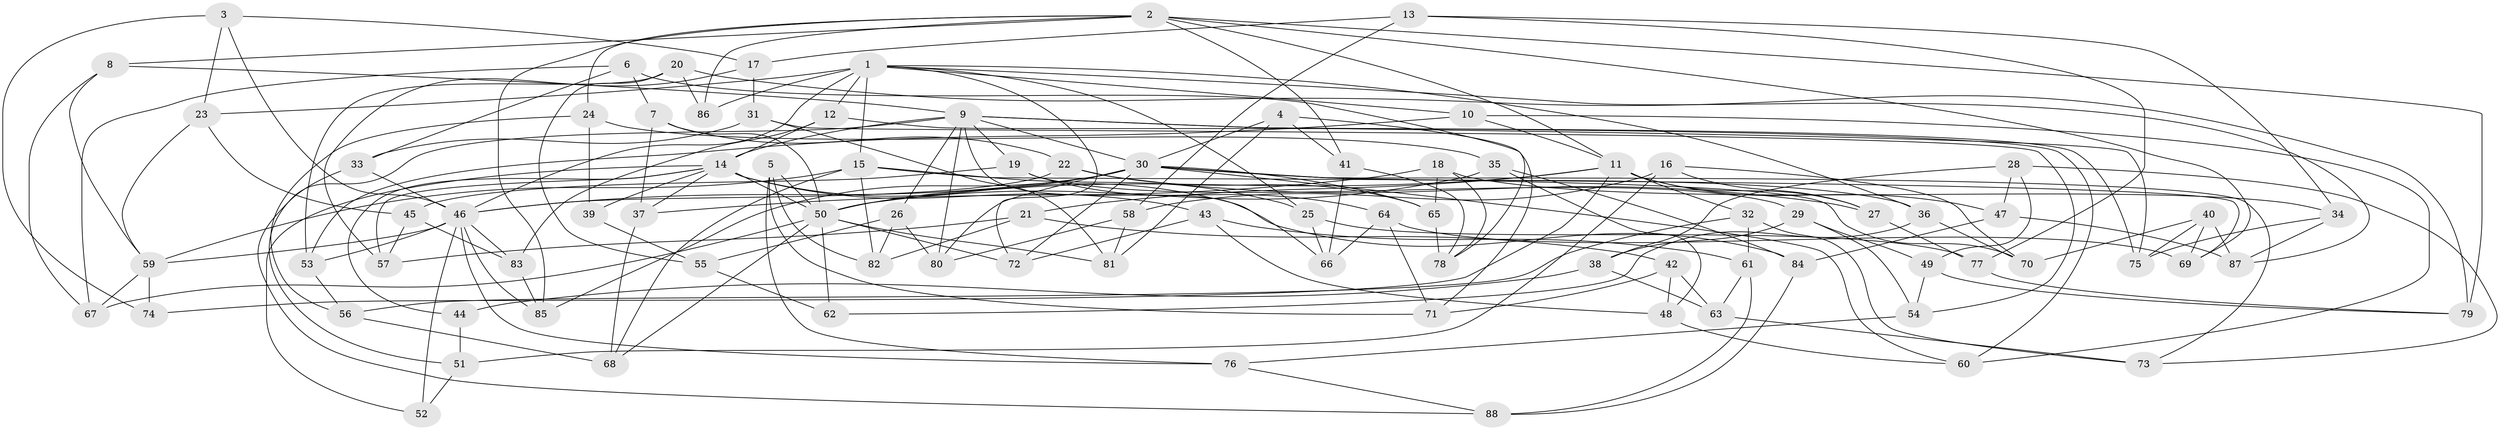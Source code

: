 // original degree distribution, {4: 1.0}
// Generated by graph-tools (version 1.1) at 2025/54/03/04/25 22:54:03]
// undirected, 88 vertices, 199 edges
graph export_dot {
  node [color=gray90,style=filled];
  1;
  2;
  3;
  4;
  5;
  6;
  7;
  8;
  9;
  10;
  11;
  12;
  13;
  14;
  15;
  16;
  17;
  18;
  19;
  20;
  21;
  22;
  23;
  24;
  25;
  26;
  27;
  28;
  29;
  30;
  31;
  32;
  33;
  34;
  35;
  36;
  37;
  38;
  39;
  40;
  41;
  42;
  43;
  44;
  45;
  46;
  47;
  48;
  49;
  50;
  51;
  52;
  53;
  54;
  55;
  56;
  57;
  58;
  59;
  60;
  61;
  62;
  63;
  64;
  65;
  66;
  67;
  68;
  69;
  70;
  71;
  72;
  73;
  74;
  75;
  76;
  77;
  78;
  79;
  80;
  81;
  82;
  83;
  84;
  85;
  86;
  87;
  88;
  1 -- 10 [weight=1.0];
  1 -- 12 [weight=1.0];
  1 -- 15 [weight=3.0];
  1 -- 23 [weight=1.0];
  1 -- 25 [weight=1.0];
  1 -- 36 [weight=1.0];
  1 -- 46 [weight=1.0];
  1 -- 72 [weight=1.0];
  1 -- 86 [weight=1.0];
  1 -- 87 [weight=1.0];
  2 -- 8 [weight=1.0];
  2 -- 11 [weight=2.0];
  2 -- 24 [weight=1.0];
  2 -- 41 [weight=1.0];
  2 -- 69 [weight=1.0];
  2 -- 79 [weight=1.0];
  2 -- 85 [weight=1.0];
  2 -- 86 [weight=2.0];
  3 -- 17 [weight=1.0];
  3 -- 23 [weight=1.0];
  3 -- 46 [weight=1.0];
  3 -- 74 [weight=1.0];
  4 -- 30 [weight=1.0];
  4 -- 41 [weight=1.0];
  4 -- 71 [weight=1.0];
  4 -- 81 [weight=1.0];
  5 -- 50 [weight=1.0];
  5 -- 71 [weight=1.0];
  5 -- 76 [weight=1.0];
  5 -- 82 [weight=1.0];
  6 -- 7 [weight=1.0];
  6 -- 33 [weight=1.0];
  6 -- 67 [weight=1.0];
  6 -- 78 [weight=1.0];
  7 -- 22 [weight=1.0];
  7 -- 37 [weight=1.0];
  7 -- 50 [weight=1.0];
  8 -- 9 [weight=1.0];
  8 -- 59 [weight=1.0];
  8 -- 67 [weight=1.0];
  9 -- 14 [weight=1.0];
  9 -- 19 [weight=1.0];
  9 -- 26 [weight=1.0];
  9 -- 30 [weight=1.0];
  9 -- 51 [weight=1.0];
  9 -- 60 [weight=1.0];
  9 -- 66 [weight=1.0];
  9 -- 75 [weight=1.0];
  9 -- 80 [weight=1.0];
  10 -- 11 [weight=1.0];
  10 -- 53 [weight=1.0];
  10 -- 60 [weight=1.0];
  11 -- 21 [weight=1.0];
  11 -- 27 [weight=1.0];
  11 -- 32 [weight=1.0];
  11 -- 47 [weight=1.0];
  11 -- 50 [weight=1.0];
  11 -- 74 [weight=2.0];
  12 -- 14 [weight=1.0];
  12 -- 75 [weight=1.0];
  12 -- 83 [weight=1.0];
  13 -- 17 [weight=1.0];
  13 -- 34 [weight=1.0];
  13 -- 58 [weight=1.0];
  13 -- 77 [weight=1.0];
  14 -- 37 [weight=1.0];
  14 -- 39 [weight=2.0];
  14 -- 43 [weight=1.0];
  14 -- 44 [weight=2.0];
  14 -- 50 [weight=1.0];
  14 -- 52 [weight=1.0];
  14 -- 57 [weight=1.0];
  14 -- 84 [weight=1.0];
  15 -- 25 [weight=1.0];
  15 -- 59 [weight=3.0];
  15 -- 68 [weight=1.0];
  15 -- 69 [weight=1.0];
  15 -- 82 [weight=1.0];
  16 -- 27 [weight=1.0];
  16 -- 51 [weight=1.0];
  16 -- 58 [weight=1.0];
  16 -- 70 [weight=1.0];
  17 -- 31 [weight=1.0];
  17 -- 57 [weight=1.0];
  18 -- 34 [weight=1.0];
  18 -- 37 [weight=1.0];
  18 -- 65 [weight=1.0];
  18 -- 78 [weight=1.0];
  19 -- 29 [weight=1.0];
  19 -- 45 [weight=1.0];
  19 -- 64 [weight=1.0];
  20 -- 53 [weight=1.0];
  20 -- 55 [weight=1.0];
  20 -- 79 [weight=1.0];
  20 -- 86 [weight=1.0];
  21 -- 42 [weight=1.0];
  21 -- 57 [weight=1.0];
  21 -- 82 [weight=1.0];
  22 -- 27 [weight=1.0];
  22 -- 46 [weight=1.0];
  22 -- 65 [weight=1.0];
  23 -- 45 [weight=1.0];
  23 -- 59 [weight=1.0];
  24 -- 35 [weight=1.0];
  24 -- 39 [weight=1.0];
  24 -- 56 [weight=1.0];
  25 -- 66 [weight=1.0];
  25 -- 77 [weight=1.0];
  26 -- 55 [weight=1.0];
  26 -- 80 [weight=1.0];
  26 -- 82 [weight=1.0];
  27 -- 77 [weight=1.0];
  28 -- 38 [weight=1.0];
  28 -- 47 [weight=1.0];
  28 -- 49 [weight=1.0];
  28 -- 73 [weight=1.0];
  29 -- 38 [weight=1.0];
  29 -- 49 [weight=1.0];
  29 -- 54 [weight=1.0];
  30 -- 36 [weight=1.0];
  30 -- 46 [weight=1.0];
  30 -- 50 [weight=1.0];
  30 -- 60 [weight=1.0];
  30 -- 65 [weight=1.0];
  30 -- 70 [weight=1.0];
  30 -- 72 [weight=1.0];
  30 -- 73 [weight=1.0];
  30 -- 80 [weight=1.0];
  30 -- 85 [weight=1.0];
  31 -- 33 [weight=1.0];
  31 -- 54 [weight=1.0];
  31 -- 81 [weight=1.0];
  32 -- 56 [weight=1.0];
  32 -- 61 [weight=1.0];
  32 -- 73 [weight=1.0];
  33 -- 46 [weight=1.0];
  33 -- 88 [weight=1.0];
  34 -- 75 [weight=1.0];
  34 -- 87 [weight=1.0];
  35 -- 48 [weight=1.0];
  35 -- 50 [weight=1.0];
  35 -- 84 [weight=1.0];
  36 -- 62 [weight=1.0];
  36 -- 70 [weight=1.0];
  37 -- 68 [weight=1.0];
  38 -- 44 [weight=1.0];
  38 -- 63 [weight=1.0];
  39 -- 55 [weight=1.0];
  40 -- 69 [weight=1.0];
  40 -- 70 [weight=1.0];
  40 -- 75 [weight=1.0];
  40 -- 87 [weight=1.0];
  41 -- 66 [weight=1.0];
  41 -- 78 [weight=1.0];
  42 -- 48 [weight=1.0];
  42 -- 63 [weight=1.0];
  42 -- 71 [weight=1.0];
  43 -- 48 [weight=1.0];
  43 -- 61 [weight=1.0];
  43 -- 72 [weight=1.0];
  44 -- 51 [weight=1.0];
  45 -- 57 [weight=1.0];
  45 -- 83 [weight=1.0];
  46 -- 52 [weight=2.0];
  46 -- 53 [weight=1.0];
  46 -- 59 [weight=1.0];
  46 -- 76 [weight=1.0];
  46 -- 83 [weight=1.0];
  46 -- 85 [weight=1.0];
  47 -- 84 [weight=1.0];
  47 -- 87 [weight=1.0];
  48 -- 60 [weight=1.0];
  49 -- 54 [weight=1.0];
  49 -- 79 [weight=1.0];
  50 -- 62 [weight=2.0];
  50 -- 67 [weight=1.0];
  50 -- 68 [weight=1.0];
  50 -- 72 [weight=1.0];
  50 -- 81 [weight=1.0];
  51 -- 52 [weight=1.0];
  53 -- 56 [weight=1.0];
  54 -- 76 [weight=1.0];
  55 -- 62 [weight=1.0];
  56 -- 68 [weight=1.0];
  58 -- 80 [weight=1.0];
  58 -- 81 [weight=1.0];
  59 -- 67 [weight=1.0];
  59 -- 74 [weight=1.0];
  61 -- 63 [weight=1.0];
  61 -- 88 [weight=1.0];
  63 -- 73 [weight=1.0];
  64 -- 66 [weight=1.0];
  64 -- 69 [weight=1.0];
  64 -- 71 [weight=1.0];
  65 -- 78 [weight=1.0];
  76 -- 88 [weight=1.0];
  77 -- 79 [weight=1.0];
  83 -- 85 [weight=1.0];
  84 -- 88 [weight=1.0];
}
